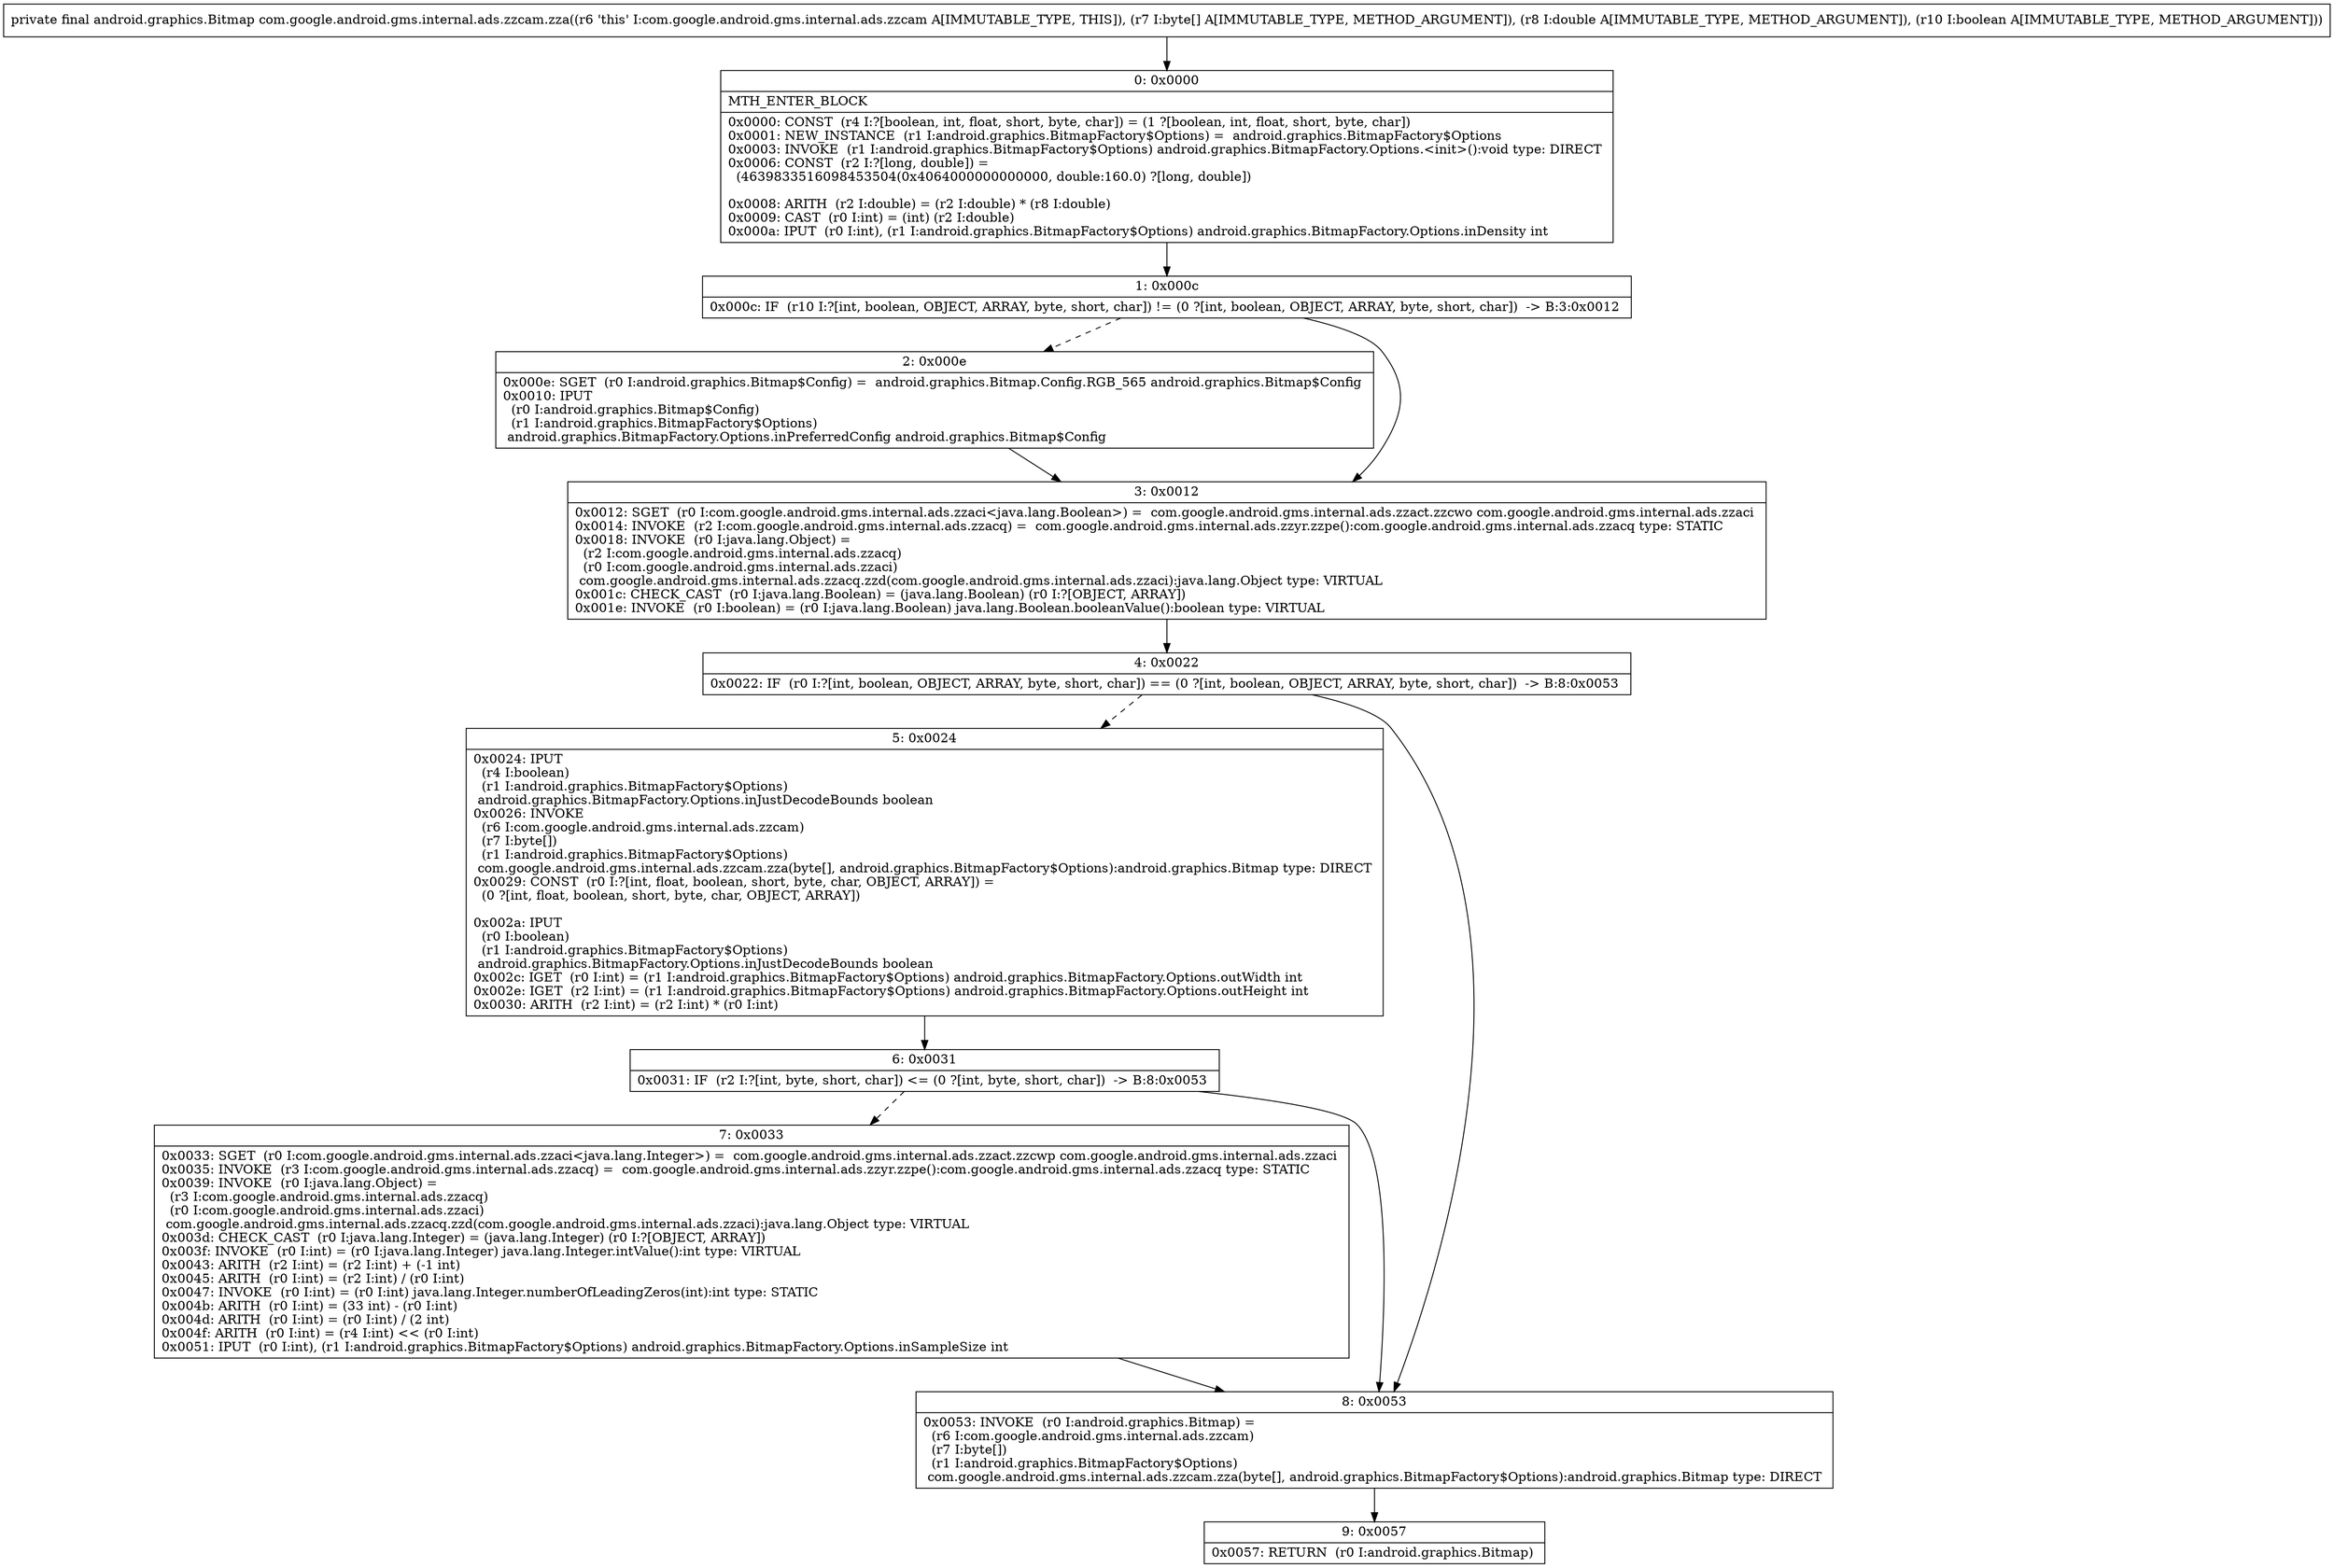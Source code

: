 digraph "CFG forcom.google.android.gms.internal.ads.zzcam.zza([BDZ)Landroid\/graphics\/Bitmap;" {
Node_0 [shape=record,label="{0\:\ 0x0000|MTH_ENTER_BLOCK\l|0x0000: CONST  (r4 I:?[boolean, int, float, short, byte, char]) = (1 ?[boolean, int, float, short, byte, char]) \l0x0001: NEW_INSTANCE  (r1 I:android.graphics.BitmapFactory$Options) =  android.graphics.BitmapFactory$Options \l0x0003: INVOKE  (r1 I:android.graphics.BitmapFactory$Options) android.graphics.BitmapFactory.Options.\<init\>():void type: DIRECT \l0x0006: CONST  (r2 I:?[long, double]) = \l  (4639833516098453504(0x4064000000000000, double:160.0) ?[long, double])\l \l0x0008: ARITH  (r2 I:double) = (r2 I:double) * (r8 I:double) \l0x0009: CAST  (r0 I:int) = (int) (r2 I:double) \l0x000a: IPUT  (r0 I:int), (r1 I:android.graphics.BitmapFactory$Options) android.graphics.BitmapFactory.Options.inDensity int \l}"];
Node_1 [shape=record,label="{1\:\ 0x000c|0x000c: IF  (r10 I:?[int, boolean, OBJECT, ARRAY, byte, short, char]) != (0 ?[int, boolean, OBJECT, ARRAY, byte, short, char])  \-\> B:3:0x0012 \l}"];
Node_2 [shape=record,label="{2\:\ 0x000e|0x000e: SGET  (r0 I:android.graphics.Bitmap$Config) =  android.graphics.Bitmap.Config.RGB_565 android.graphics.Bitmap$Config \l0x0010: IPUT  \l  (r0 I:android.graphics.Bitmap$Config)\l  (r1 I:android.graphics.BitmapFactory$Options)\l android.graphics.BitmapFactory.Options.inPreferredConfig android.graphics.Bitmap$Config \l}"];
Node_3 [shape=record,label="{3\:\ 0x0012|0x0012: SGET  (r0 I:com.google.android.gms.internal.ads.zzaci\<java.lang.Boolean\>) =  com.google.android.gms.internal.ads.zzact.zzcwo com.google.android.gms.internal.ads.zzaci \l0x0014: INVOKE  (r2 I:com.google.android.gms.internal.ads.zzacq) =  com.google.android.gms.internal.ads.zzyr.zzpe():com.google.android.gms.internal.ads.zzacq type: STATIC \l0x0018: INVOKE  (r0 I:java.lang.Object) = \l  (r2 I:com.google.android.gms.internal.ads.zzacq)\l  (r0 I:com.google.android.gms.internal.ads.zzaci)\l com.google.android.gms.internal.ads.zzacq.zzd(com.google.android.gms.internal.ads.zzaci):java.lang.Object type: VIRTUAL \l0x001c: CHECK_CAST  (r0 I:java.lang.Boolean) = (java.lang.Boolean) (r0 I:?[OBJECT, ARRAY]) \l0x001e: INVOKE  (r0 I:boolean) = (r0 I:java.lang.Boolean) java.lang.Boolean.booleanValue():boolean type: VIRTUAL \l}"];
Node_4 [shape=record,label="{4\:\ 0x0022|0x0022: IF  (r0 I:?[int, boolean, OBJECT, ARRAY, byte, short, char]) == (0 ?[int, boolean, OBJECT, ARRAY, byte, short, char])  \-\> B:8:0x0053 \l}"];
Node_5 [shape=record,label="{5\:\ 0x0024|0x0024: IPUT  \l  (r4 I:boolean)\l  (r1 I:android.graphics.BitmapFactory$Options)\l android.graphics.BitmapFactory.Options.inJustDecodeBounds boolean \l0x0026: INVOKE  \l  (r6 I:com.google.android.gms.internal.ads.zzcam)\l  (r7 I:byte[])\l  (r1 I:android.graphics.BitmapFactory$Options)\l com.google.android.gms.internal.ads.zzcam.zza(byte[], android.graphics.BitmapFactory$Options):android.graphics.Bitmap type: DIRECT \l0x0029: CONST  (r0 I:?[int, float, boolean, short, byte, char, OBJECT, ARRAY]) = \l  (0 ?[int, float, boolean, short, byte, char, OBJECT, ARRAY])\l \l0x002a: IPUT  \l  (r0 I:boolean)\l  (r1 I:android.graphics.BitmapFactory$Options)\l android.graphics.BitmapFactory.Options.inJustDecodeBounds boolean \l0x002c: IGET  (r0 I:int) = (r1 I:android.graphics.BitmapFactory$Options) android.graphics.BitmapFactory.Options.outWidth int \l0x002e: IGET  (r2 I:int) = (r1 I:android.graphics.BitmapFactory$Options) android.graphics.BitmapFactory.Options.outHeight int \l0x0030: ARITH  (r2 I:int) = (r2 I:int) * (r0 I:int) \l}"];
Node_6 [shape=record,label="{6\:\ 0x0031|0x0031: IF  (r2 I:?[int, byte, short, char]) \<= (0 ?[int, byte, short, char])  \-\> B:8:0x0053 \l}"];
Node_7 [shape=record,label="{7\:\ 0x0033|0x0033: SGET  (r0 I:com.google.android.gms.internal.ads.zzaci\<java.lang.Integer\>) =  com.google.android.gms.internal.ads.zzact.zzcwp com.google.android.gms.internal.ads.zzaci \l0x0035: INVOKE  (r3 I:com.google.android.gms.internal.ads.zzacq) =  com.google.android.gms.internal.ads.zzyr.zzpe():com.google.android.gms.internal.ads.zzacq type: STATIC \l0x0039: INVOKE  (r0 I:java.lang.Object) = \l  (r3 I:com.google.android.gms.internal.ads.zzacq)\l  (r0 I:com.google.android.gms.internal.ads.zzaci)\l com.google.android.gms.internal.ads.zzacq.zzd(com.google.android.gms.internal.ads.zzaci):java.lang.Object type: VIRTUAL \l0x003d: CHECK_CAST  (r0 I:java.lang.Integer) = (java.lang.Integer) (r0 I:?[OBJECT, ARRAY]) \l0x003f: INVOKE  (r0 I:int) = (r0 I:java.lang.Integer) java.lang.Integer.intValue():int type: VIRTUAL \l0x0043: ARITH  (r2 I:int) = (r2 I:int) + (\-1 int) \l0x0045: ARITH  (r0 I:int) = (r2 I:int) \/ (r0 I:int) \l0x0047: INVOKE  (r0 I:int) = (r0 I:int) java.lang.Integer.numberOfLeadingZeros(int):int type: STATIC \l0x004b: ARITH  (r0 I:int) = (33 int) \- (r0 I:int) \l0x004d: ARITH  (r0 I:int) = (r0 I:int) \/ (2 int) \l0x004f: ARITH  (r0 I:int) = (r4 I:int) \<\< (r0 I:int) \l0x0051: IPUT  (r0 I:int), (r1 I:android.graphics.BitmapFactory$Options) android.graphics.BitmapFactory.Options.inSampleSize int \l}"];
Node_8 [shape=record,label="{8\:\ 0x0053|0x0053: INVOKE  (r0 I:android.graphics.Bitmap) = \l  (r6 I:com.google.android.gms.internal.ads.zzcam)\l  (r7 I:byte[])\l  (r1 I:android.graphics.BitmapFactory$Options)\l com.google.android.gms.internal.ads.zzcam.zza(byte[], android.graphics.BitmapFactory$Options):android.graphics.Bitmap type: DIRECT \l}"];
Node_9 [shape=record,label="{9\:\ 0x0057|0x0057: RETURN  (r0 I:android.graphics.Bitmap) \l}"];
MethodNode[shape=record,label="{private final android.graphics.Bitmap com.google.android.gms.internal.ads.zzcam.zza((r6 'this' I:com.google.android.gms.internal.ads.zzcam A[IMMUTABLE_TYPE, THIS]), (r7 I:byte[] A[IMMUTABLE_TYPE, METHOD_ARGUMENT]), (r8 I:double A[IMMUTABLE_TYPE, METHOD_ARGUMENT]), (r10 I:boolean A[IMMUTABLE_TYPE, METHOD_ARGUMENT])) }"];
MethodNode -> Node_0;
Node_0 -> Node_1;
Node_1 -> Node_2[style=dashed];
Node_1 -> Node_3;
Node_2 -> Node_3;
Node_3 -> Node_4;
Node_4 -> Node_5[style=dashed];
Node_4 -> Node_8;
Node_5 -> Node_6;
Node_6 -> Node_7[style=dashed];
Node_6 -> Node_8;
Node_7 -> Node_8;
Node_8 -> Node_9;
}

